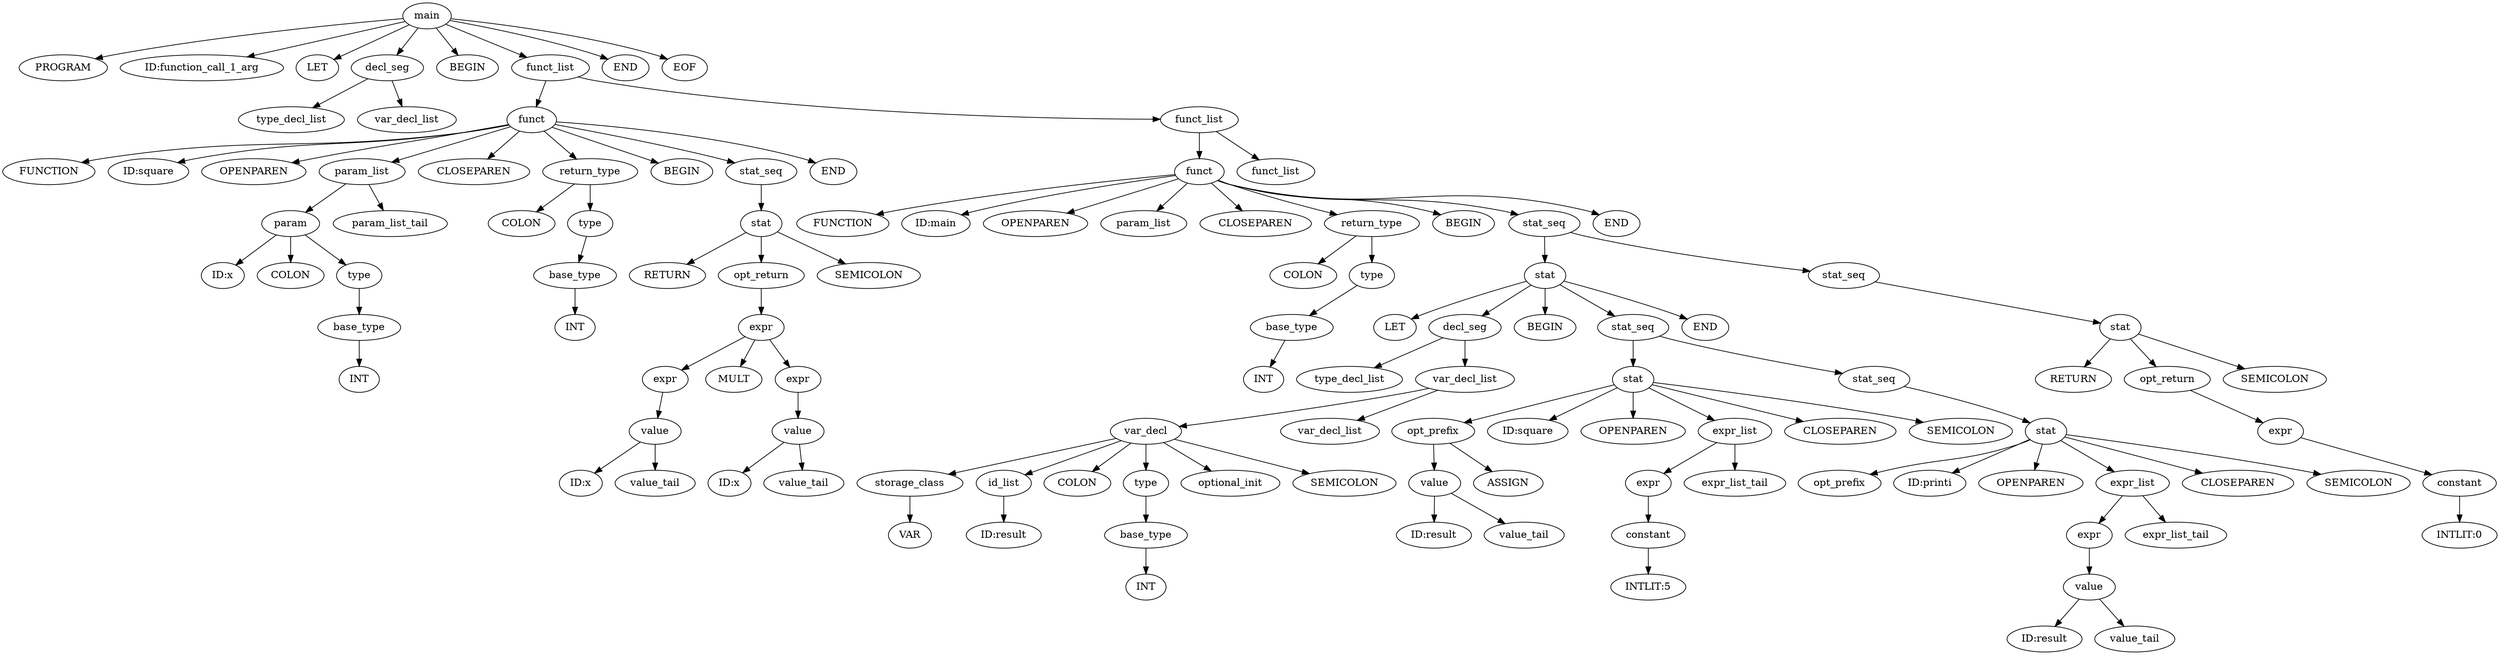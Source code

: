 digraph G {
node_0 [label = "main"]
node_1 [label = "PROGRAM"]
node_2 [label = "ID:function_call_1_arg"]
node_3 [label = "LET"]
node_4 [label = "decl_seg"]
node_5 [label = "type_decl_list"]
node_6 [label = "var_decl_list"]
node_7 [label = "BEGIN"]
node_8 [label = "funct_list"]
node_9 [label = "funct"]
node_10 [label = "FUNCTION"]
node_11 [label = "ID:square"]
node_12 [label = "OPENPAREN"]
node_13 [label = "param_list"]
node_14 [label = "param"]
node_15 [label = "ID:x"]
node_16 [label = "COLON"]
node_17 [label = "type"]
node_18 [label = "base_type"]
node_19 [label = "INT"]
node_20 [label = "param_list_tail"]
node_21 [label = "CLOSEPAREN"]
node_22 [label = "return_type"]
node_23 [label = "COLON"]
node_24 [label = "type"]
node_25 [label = "base_type"]
node_26 [label = "INT"]
node_27 [label = "BEGIN"]
node_28 [label = "stat_seq"]
node_29 [label = "stat"]
node_30 [label = "RETURN"]
node_31 [label = "opt_return"]
node_32 [label = "expr"]
node_33 [label = "expr"]
node_34 [label = "value"]
node_35 [label = "ID:x"]
node_36 [label = "value_tail"]
node_37 [label = "MULT"]
node_38 [label = "expr"]
node_39 [label = "value"]
node_40 [label = "ID:x"]
node_41 [label = "value_tail"]
node_42 [label = "SEMICOLON"]
node_43 [label = "END"]
node_44 [label = "funct_list"]
node_45 [label = "funct"]
node_46 [label = "FUNCTION"]
node_47 [label = "ID:main"]
node_48 [label = "OPENPAREN"]
node_49 [label = "param_list"]
node_50 [label = "CLOSEPAREN"]
node_51 [label = "return_type"]
node_52 [label = "COLON"]
node_53 [label = "type"]
node_54 [label = "base_type"]
node_55 [label = "INT"]
node_56 [label = "BEGIN"]
node_57 [label = "stat_seq"]
node_58 [label = "stat"]
node_59 [label = "LET"]
node_60 [label = "decl_seg"]
node_61 [label = "type_decl_list"]
node_62 [label = "var_decl_list"]
node_63 [label = "var_decl"]
node_64 [label = "storage_class"]
node_65 [label = "VAR"]
node_66 [label = "id_list"]
node_67 [label = "ID:result"]
node_68 [label = "COLON"]
node_69 [label = "type"]
node_70 [label = "base_type"]
node_71 [label = "INT"]
node_72 [label = "optional_init"]
node_73 [label = "SEMICOLON"]
node_74 [label = "var_decl_list"]
node_75 [label = "BEGIN"]
node_76 [label = "stat_seq"]
node_77 [label = "stat"]
node_78 [label = "opt_prefix"]
node_79 [label = "value"]
node_80 [label = "ID:result"]
node_81 [label = "value_tail"]
node_82 [label = "ASSIGN"]
node_83 [label = "ID:square"]
node_84 [label = "OPENPAREN"]
node_85 [label = "expr_list"]
node_86 [label = "expr"]
node_87 [label = "constant"]
node_88 [label = "INTLIT:5"]
node_89 [label = "expr_list_tail"]
node_90 [label = "CLOSEPAREN"]
node_91 [label = "SEMICOLON"]
node_92 [label = "stat_seq"]
node_93 [label = "stat"]
node_94 [label = "opt_prefix"]
node_95 [label = "ID:printi"]
node_96 [label = "OPENPAREN"]
node_97 [label = "expr_list"]
node_98 [label = "expr"]
node_99 [label = "value"]
node_100 [label = "ID:result"]
node_101 [label = "value_tail"]
node_102 [label = "expr_list_tail"]
node_103 [label = "CLOSEPAREN"]
node_104 [label = "SEMICOLON"]
node_105 [label = "END"]
node_106 [label = "stat_seq"]
node_107 [label = "stat"]
node_108 [label = "RETURN"]
node_109 [label = "opt_return"]
node_110 [label = "expr"]
node_111 [label = "constant"]
node_112 [label = "INTLIT:0"]
node_113 [label = "SEMICOLON"]
node_114 [label = "END"]
node_115 [label = "funct_list"]
node_116 [label = "END"]
node_117 [label = "EOF"]

  node_0 -> node_1;
  node_0 -> node_2;
  node_0 -> node_3;
  node_0 -> node_4;
  node_0 -> node_7;
  node_0 -> node_8;
  node_0 -> node_116;
  node_0 -> node_117;
  node_4 -> node_5;
  node_4 -> node_6;
  node_8 -> node_9;
  node_8 -> node_44;
  node_9 -> node_10;
  node_9 -> node_11;
  node_9 -> node_12;
  node_9 -> node_13;
  node_9 -> node_21;
  node_9 -> node_22;
  node_9 -> node_27;
  node_9 -> node_28;
  node_9 -> node_43;
  node_13 -> node_14;
  node_13 -> node_20;
  node_14 -> node_15;
  node_14 -> node_16;
  node_14 -> node_17;
  node_17 -> node_18;
  node_18 -> node_19;
  node_22 -> node_23;
  node_22 -> node_24;
  node_24 -> node_25;
  node_25 -> node_26;
  node_28 -> node_29;
  node_29 -> node_30;
  node_29 -> node_31;
  node_29 -> node_42;
  node_31 -> node_32;
  node_32 -> node_33;
  node_32 -> node_37;
  node_32 -> node_38;
  node_33 -> node_34;
  node_34 -> node_35;
  node_34 -> node_36;
  node_38 -> node_39;
  node_39 -> node_40;
  node_39 -> node_41;
  node_44 -> node_45;
  node_44 -> node_115;
  node_45 -> node_46;
  node_45 -> node_47;
  node_45 -> node_48;
  node_45 -> node_49;
  node_45 -> node_50;
  node_45 -> node_51;
  node_45 -> node_56;
  node_45 -> node_57;
  node_45 -> node_114;
  node_51 -> node_52;
  node_51 -> node_53;
  node_53 -> node_54;
  node_54 -> node_55;
  node_57 -> node_58;
  node_57 -> node_106;
  node_58 -> node_59;
  node_58 -> node_60;
  node_58 -> node_75;
  node_58 -> node_76;
  node_58 -> node_105;
  node_60 -> node_61;
  node_60 -> node_62;
  node_62 -> node_63;
  node_62 -> node_74;
  node_63 -> node_64;
  node_63 -> node_66;
  node_63 -> node_68;
  node_63 -> node_69;
  node_63 -> node_72;
  node_63 -> node_73;
  node_64 -> node_65;
  node_66 -> node_67;
  node_69 -> node_70;
  node_70 -> node_71;
  node_76 -> node_77;
  node_76 -> node_92;
  node_77 -> node_78;
  node_77 -> node_83;
  node_77 -> node_84;
  node_77 -> node_85;
  node_77 -> node_90;
  node_77 -> node_91;
  node_78 -> node_79;
  node_78 -> node_82;
  node_79 -> node_80;
  node_79 -> node_81;
  node_85 -> node_86;
  node_85 -> node_89;
  node_86 -> node_87;
  node_87 -> node_88;
  node_92 -> node_93;
  node_93 -> node_94;
  node_93 -> node_95;
  node_93 -> node_96;
  node_93 -> node_97;
  node_93 -> node_103;
  node_93 -> node_104;
  node_97 -> node_98;
  node_97 -> node_102;
  node_98 -> node_99;
  node_99 -> node_100;
  node_99 -> node_101;
  node_106 -> node_107;
  node_107 -> node_108;
  node_107 -> node_109;
  node_107 -> node_113;
  node_109 -> node_110;
  node_110 -> node_111;
  node_111 -> node_112;
}

